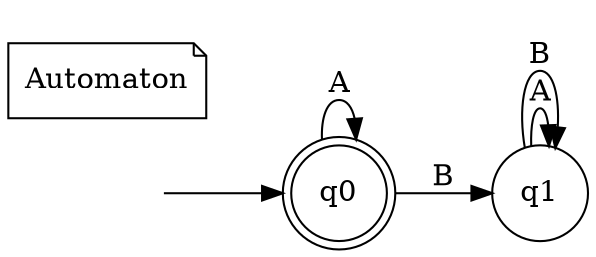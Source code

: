 digraph "Automaton" {
	init [shape=none, label=""];
	name [shape=note, label="Automaton"];
	rankdir=LR;

	q0 [shape=doublecircle];
	q1 [shape=circle];

	q0 -> q0 [label="A"];
	q0 -> q1 [label="B"];
	q1 -> q1 [label="A"];
	q1 -> q1 [label="B"];
	init -> q0;
}
